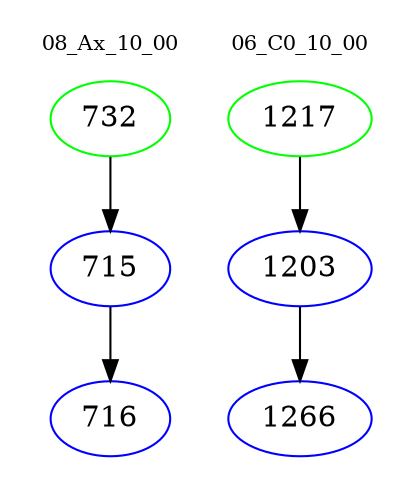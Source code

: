 digraph{
subgraph cluster_0 {
color = white
label = "08_Ax_10_00";
fontsize=10;
T0_732 [label="732", color="green"]
T0_732 -> T0_715 [color="black"]
T0_715 [label="715", color="blue"]
T0_715 -> T0_716 [color="black"]
T0_716 [label="716", color="blue"]
}
subgraph cluster_1 {
color = white
label = "06_C0_10_00";
fontsize=10;
T1_1217 [label="1217", color="green"]
T1_1217 -> T1_1203 [color="black"]
T1_1203 [label="1203", color="blue"]
T1_1203 -> T1_1266 [color="black"]
T1_1266 [label="1266", color="blue"]
}
}
